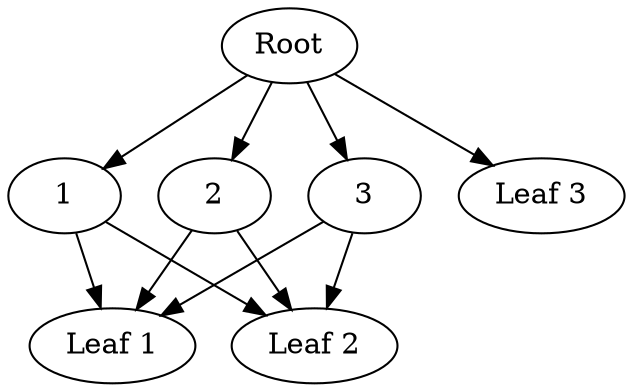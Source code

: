 digraph {
  { rank="same"; "Root" }
  "Root" -> "1"
  "Root" -> "2"
  "Root" -> "3"
  "Root" -> "Leaf 3"
  { rank="same"; "1" "2" "3" "Leaf 3" }
  "1" -> "Leaf 1"
  "1" -> "Leaf 2"
  "2" -> "Leaf 1"
  "2" -> "Leaf 2"
  "3" -> "Leaf 1"
  "3" -> "Leaf 2"
  { rank="max"; "Leaf 1" "Leaf 2" }
}
